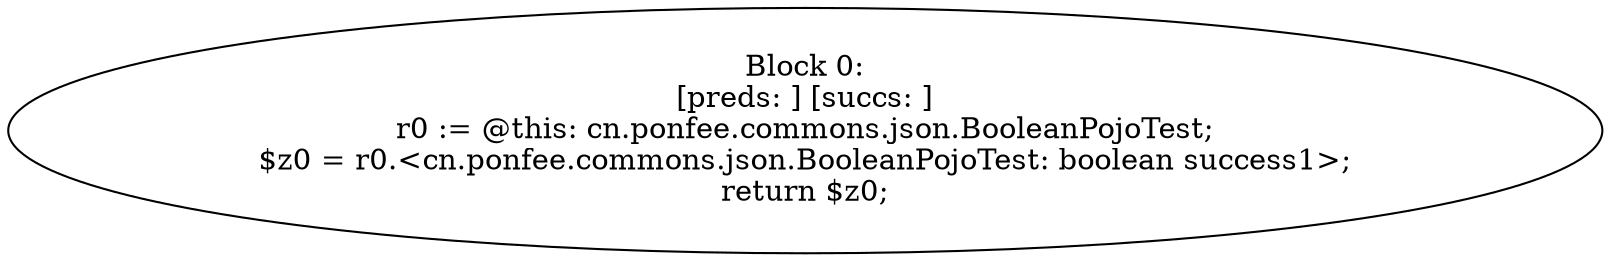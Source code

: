 digraph "unitGraph" {
    "Block 0:
[preds: ] [succs: ]
r0 := @this: cn.ponfee.commons.json.BooleanPojoTest;
$z0 = r0.<cn.ponfee.commons.json.BooleanPojoTest: boolean success1>;
return $z0;
"
}

